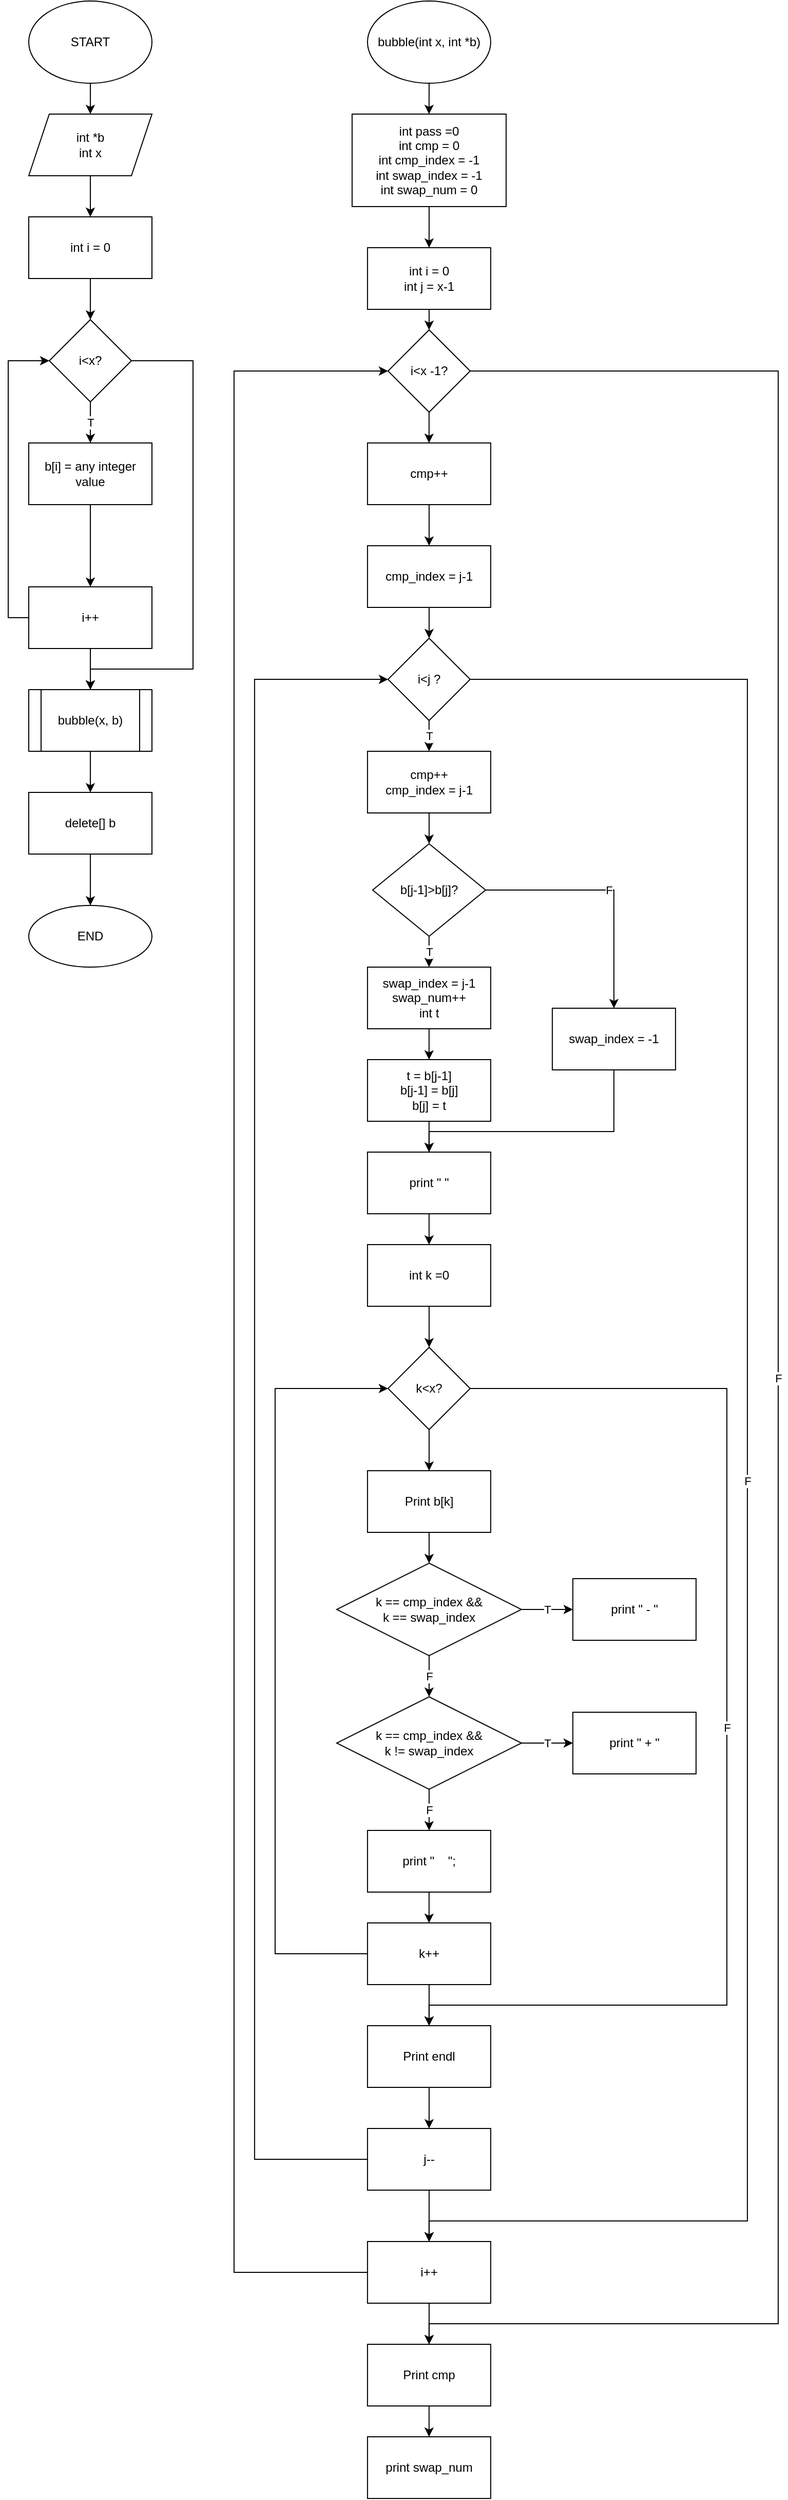 <mxfile version="20.0.1" type="github">
  <diagram id="C5RBs43oDa-KdzZeNtuy" name="Page-1">
    <mxGraphModel dx="1673" dy="1075" grid="1" gridSize="10" guides="1" tooltips="1" connect="1" arrows="1" fold="1" page="1" pageScale="1" pageWidth="827" pageHeight="1169" math="0" shadow="0">
      <root>
        <mxCell id="WIyWlLk6GJQsqaUBKTNV-0" />
        <mxCell id="WIyWlLk6GJQsqaUBKTNV-1" parent="WIyWlLk6GJQsqaUBKTNV-0" />
        <mxCell id="4x82MqHF7VBYx0RcAm6R-3" style="edgeStyle=orthogonalEdgeStyle;rounded=0;orthogonalLoop=1;jettySize=auto;html=1;exitX=0.5;exitY=1;exitDx=0;exitDy=0;entryX=0.5;entryY=0;entryDx=0;entryDy=0;" edge="1" parent="WIyWlLk6GJQsqaUBKTNV-1" source="4x82MqHF7VBYx0RcAm6R-0" target="4x82MqHF7VBYx0RcAm6R-2">
          <mxGeometry relative="1" as="geometry" />
        </mxCell>
        <mxCell id="4x82MqHF7VBYx0RcAm6R-0" value="START" style="ellipse;whiteSpace=wrap;html=1;" vertex="1" parent="WIyWlLk6GJQsqaUBKTNV-1">
          <mxGeometry x="80" y="40" width="120" height="80" as="geometry" />
        </mxCell>
        <mxCell id="4x82MqHF7VBYx0RcAm6R-5" value="" style="edgeStyle=orthogonalEdgeStyle;rounded=0;orthogonalLoop=1;jettySize=auto;html=1;" edge="1" parent="WIyWlLk6GJQsqaUBKTNV-1" source="4x82MqHF7VBYx0RcAm6R-2" target="4x82MqHF7VBYx0RcAm6R-4">
          <mxGeometry relative="1" as="geometry" />
        </mxCell>
        <mxCell id="4x82MqHF7VBYx0RcAm6R-2" value="int *b&lt;br&gt;int x" style="shape=parallelogram;perimeter=parallelogramPerimeter;whiteSpace=wrap;html=1;fixedSize=1;" vertex="1" parent="WIyWlLk6GJQsqaUBKTNV-1">
          <mxGeometry x="80" y="150" width="120" height="60" as="geometry" />
        </mxCell>
        <mxCell id="4x82MqHF7VBYx0RcAm6R-7" value="" style="edgeStyle=orthogonalEdgeStyle;rounded=0;orthogonalLoop=1;jettySize=auto;html=1;" edge="1" parent="WIyWlLk6GJQsqaUBKTNV-1" source="4x82MqHF7VBYx0RcAm6R-4" target="4x82MqHF7VBYx0RcAm6R-6">
          <mxGeometry relative="1" as="geometry" />
        </mxCell>
        <mxCell id="4x82MqHF7VBYx0RcAm6R-4" value="int i = 0" style="whiteSpace=wrap;html=1;" vertex="1" parent="WIyWlLk6GJQsqaUBKTNV-1">
          <mxGeometry x="80" y="250" width="120" height="60" as="geometry" />
        </mxCell>
        <mxCell id="4x82MqHF7VBYx0RcAm6R-10" value="T" style="edgeStyle=orthogonalEdgeStyle;rounded=0;orthogonalLoop=1;jettySize=auto;html=1;" edge="1" parent="WIyWlLk6GJQsqaUBKTNV-1" source="4x82MqHF7VBYx0RcAm6R-6" target="4x82MqHF7VBYx0RcAm6R-9">
          <mxGeometry relative="1" as="geometry" />
        </mxCell>
        <mxCell id="4x82MqHF7VBYx0RcAm6R-21" style="edgeStyle=orthogonalEdgeStyle;rounded=0;orthogonalLoop=1;jettySize=auto;html=1;exitX=1;exitY=0.5;exitDx=0;exitDy=0;entryX=0.5;entryY=0;entryDx=0;entryDy=0;" edge="1" parent="WIyWlLk6GJQsqaUBKTNV-1" source="4x82MqHF7VBYx0RcAm6R-6" target="4x82MqHF7VBYx0RcAm6R-11">
          <mxGeometry relative="1" as="geometry">
            <Array as="points">
              <mxPoint x="240" y="390" />
              <mxPoint x="240" y="690" />
              <mxPoint x="140" y="690" />
            </Array>
          </mxGeometry>
        </mxCell>
        <mxCell id="4x82MqHF7VBYx0RcAm6R-6" value="i&amp;lt;x?" style="rhombus;whiteSpace=wrap;html=1;" vertex="1" parent="WIyWlLk6GJQsqaUBKTNV-1">
          <mxGeometry x="100" y="350" width="80" height="80" as="geometry" />
        </mxCell>
        <mxCell id="4x82MqHF7VBYx0RcAm6R-18" value="" style="edgeStyle=orthogonalEdgeStyle;rounded=0;orthogonalLoop=1;jettySize=auto;html=1;" edge="1" parent="WIyWlLk6GJQsqaUBKTNV-1" source="4x82MqHF7VBYx0RcAm6R-9" target="4x82MqHF7VBYx0RcAm6R-17">
          <mxGeometry relative="1" as="geometry" />
        </mxCell>
        <mxCell id="4x82MqHF7VBYx0RcAm6R-9" value="b[i] = any integer value" style="whiteSpace=wrap;html=1;" vertex="1" parent="WIyWlLk6GJQsqaUBKTNV-1">
          <mxGeometry x="80" y="470" width="120" height="60" as="geometry" />
        </mxCell>
        <mxCell id="4x82MqHF7VBYx0RcAm6R-14" value="" style="edgeStyle=orthogonalEdgeStyle;rounded=0;orthogonalLoop=1;jettySize=auto;html=1;" edge="1" parent="WIyWlLk6GJQsqaUBKTNV-1" source="4x82MqHF7VBYx0RcAm6R-11" target="4x82MqHF7VBYx0RcAm6R-13">
          <mxGeometry relative="1" as="geometry" />
        </mxCell>
        <mxCell id="4x82MqHF7VBYx0RcAm6R-11" value="bubble(x, b)" style="shape=process;whiteSpace=wrap;html=1;backgroundOutline=1;" vertex="1" parent="WIyWlLk6GJQsqaUBKTNV-1">
          <mxGeometry x="80" y="710" width="120" height="60" as="geometry" />
        </mxCell>
        <mxCell id="4x82MqHF7VBYx0RcAm6R-16" value="" style="edgeStyle=orthogonalEdgeStyle;rounded=0;orthogonalLoop=1;jettySize=auto;html=1;" edge="1" parent="WIyWlLk6GJQsqaUBKTNV-1" source="4x82MqHF7VBYx0RcAm6R-13" target="4x82MqHF7VBYx0RcAm6R-15">
          <mxGeometry relative="1" as="geometry" />
        </mxCell>
        <mxCell id="4x82MqHF7VBYx0RcAm6R-13" value="delete[] b" style="whiteSpace=wrap;html=1;" vertex="1" parent="WIyWlLk6GJQsqaUBKTNV-1">
          <mxGeometry x="80" y="810" width="120" height="60" as="geometry" />
        </mxCell>
        <mxCell id="4x82MqHF7VBYx0RcAm6R-15" value="END" style="ellipse;whiteSpace=wrap;html=1;" vertex="1" parent="WIyWlLk6GJQsqaUBKTNV-1">
          <mxGeometry x="80" y="920" width="120" height="60" as="geometry" />
        </mxCell>
        <mxCell id="4x82MqHF7VBYx0RcAm6R-19" style="edgeStyle=orthogonalEdgeStyle;rounded=0;orthogonalLoop=1;jettySize=auto;html=1;exitX=0;exitY=0.5;exitDx=0;exitDy=0;entryX=0;entryY=0.5;entryDx=0;entryDy=0;" edge="1" parent="WIyWlLk6GJQsqaUBKTNV-1" source="4x82MqHF7VBYx0RcAm6R-17" target="4x82MqHF7VBYx0RcAm6R-6">
          <mxGeometry relative="1" as="geometry" />
        </mxCell>
        <mxCell id="4x82MqHF7VBYx0RcAm6R-20" style="edgeStyle=orthogonalEdgeStyle;rounded=0;orthogonalLoop=1;jettySize=auto;html=1;exitX=0.5;exitY=1;exitDx=0;exitDy=0;entryX=0.5;entryY=0;entryDx=0;entryDy=0;" edge="1" parent="WIyWlLk6GJQsqaUBKTNV-1" source="4x82MqHF7VBYx0RcAm6R-17" target="4x82MqHF7VBYx0RcAm6R-11">
          <mxGeometry relative="1" as="geometry" />
        </mxCell>
        <mxCell id="4x82MqHF7VBYx0RcAm6R-17" value="i++" style="whiteSpace=wrap;html=1;" vertex="1" parent="WIyWlLk6GJQsqaUBKTNV-1">
          <mxGeometry x="80" y="610" width="120" height="60" as="geometry" />
        </mxCell>
        <mxCell id="4x82MqHF7VBYx0RcAm6R-55" value="" style="edgeStyle=orthogonalEdgeStyle;rounded=0;orthogonalLoop=1;jettySize=auto;html=1;" edge="1" parent="WIyWlLk6GJQsqaUBKTNV-1" source="4x82MqHF7VBYx0RcAm6R-22" target="4x82MqHF7VBYx0RcAm6R-54">
          <mxGeometry relative="1" as="geometry" />
        </mxCell>
        <mxCell id="4x82MqHF7VBYx0RcAm6R-22" value="bubble(int x, int *b)" style="ellipse;whiteSpace=wrap;html=1;" vertex="1" parent="WIyWlLk6GJQsqaUBKTNV-1">
          <mxGeometry x="409.94" y="40" width="120" height="80" as="geometry" />
        </mxCell>
        <mxCell id="4x82MqHF7VBYx0RcAm6R-26" style="edgeStyle=orthogonalEdgeStyle;rounded=0;orthogonalLoop=1;jettySize=auto;html=1;exitX=0.5;exitY=1;exitDx=0;exitDy=0;entryX=0.5;entryY=0;entryDx=0;entryDy=0;" edge="1" parent="WIyWlLk6GJQsqaUBKTNV-1" source="4x82MqHF7VBYx0RcAm6R-23" target="4x82MqHF7VBYx0RcAm6R-25">
          <mxGeometry relative="1" as="geometry" />
        </mxCell>
        <mxCell id="4x82MqHF7VBYx0RcAm6R-23" value="int i = 0&lt;br&gt;int j = x-1" style="rounded=0;whiteSpace=wrap;html=1;" vertex="1" parent="WIyWlLk6GJQsqaUBKTNV-1">
          <mxGeometry x="409.94" y="280" width="120" height="60" as="geometry" />
        </mxCell>
        <mxCell id="4x82MqHF7VBYx0RcAm6R-101" value="F" style="edgeStyle=orthogonalEdgeStyle;rounded=0;orthogonalLoop=1;jettySize=auto;html=1;exitX=1;exitY=0.5;exitDx=0;exitDy=0;entryX=0.5;entryY=0;entryDx=0;entryDy=0;" edge="1" parent="WIyWlLk6GJQsqaUBKTNV-1" source="4x82MqHF7VBYx0RcAm6R-25" target="4x82MqHF7VBYx0RcAm6R-102">
          <mxGeometry relative="1" as="geometry">
            <mxPoint x="469.94" y="2310" as="targetPoint" />
            <Array as="points">
              <mxPoint x="809.94" y="400" />
              <mxPoint x="809.94" y="2300" />
              <mxPoint x="469.94" y="2300" />
            </Array>
          </mxGeometry>
        </mxCell>
        <mxCell id="4x82MqHF7VBYx0RcAm6R-107" value="" style="edgeStyle=orthogonalEdgeStyle;rounded=0;orthogonalLoop=1;jettySize=auto;html=1;" edge="1" parent="WIyWlLk6GJQsqaUBKTNV-1" source="4x82MqHF7VBYx0RcAm6R-25" target="4x82MqHF7VBYx0RcAm6R-106">
          <mxGeometry relative="1" as="geometry" />
        </mxCell>
        <mxCell id="4x82MqHF7VBYx0RcAm6R-25" value="i&amp;lt;x -1?" style="rhombus;whiteSpace=wrap;html=1;" vertex="1" parent="WIyWlLk6GJQsqaUBKTNV-1">
          <mxGeometry x="429.94" y="360" width="80" height="80" as="geometry" />
        </mxCell>
        <mxCell id="4x82MqHF7VBYx0RcAm6R-58" value="T" style="edgeStyle=orthogonalEdgeStyle;rounded=0;orthogonalLoop=1;jettySize=auto;html=1;" edge="1" parent="WIyWlLk6GJQsqaUBKTNV-1" source="4x82MqHF7VBYx0RcAm6R-27" target="4x82MqHF7VBYx0RcAm6R-57">
          <mxGeometry relative="1" as="geometry" />
        </mxCell>
        <mxCell id="4x82MqHF7VBYx0RcAm6R-99" value="F" style="edgeStyle=orthogonalEdgeStyle;rounded=0;orthogonalLoop=1;jettySize=auto;html=1;exitX=1;exitY=0.5;exitDx=0;exitDy=0;entryX=0.5;entryY=0;entryDx=0;entryDy=0;" edge="1" parent="WIyWlLk6GJQsqaUBKTNV-1" source="4x82MqHF7VBYx0RcAm6R-27" target="4x82MqHF7VBYx0RcAm6R-41">
          <mxGeometry relative="1" as="geometry">
            <Array as="points">
              <mxPoint x="779.94" y="700" />
              <mxPoint x="779.94" y="2200" />
              <mxPoint x="469.94" y="2200" />
            </Array>
          </mxGeometry>
        </mxCell>
        <mxCell id="4x82MqHF7VBYx0RcAm6R-27" value="i&amp;lt;j ?" style="rhombus;whiteSpace=wrap;html=1;" vertex="1" parent="WIyWlLk6GJQsqaUBKTNV-1">
          <mxGeometry x="429.94" y="660" width="80" height="80" as="geometry" />
        </mxCell>
        <mxCell id="4x82MqHF7VBYx0RcAm6R-34" value="T" style="edgeStyle=orthogonalEdgeStyle;rounded=0;orthogonalLoop=1;jettySize=auto;html=1;" edge="1" parent="WIyWlLk6GJQsqaUBKTNV-1" source="4x82MqHF7VBYx0RcAm6R-29" target="4x82MqHF7VBYx0RcAm6R-33">
          <mxGeometry relative="1" as="geometry" />
        </mxCell>
        <mxCell id="4x82MqHF7VBYx0RcAm6R-80" value="F" style="edgeStyle=orthogonalEdgeStyle;rounded=0;orthogonalLoop=1;jettySize=auto;html=1;exitX=1;exitY=0.5;exitDx=0;exitDy=0;entryX=0.5;entryY=0;entryDx=0;entryDy=0;" edge="1" parent="WIyWlLk6GJQsqaUBKTNV-1" source="4x82MqHF7VBYx0RcAm6R-29" target="4x82MqHF7VBYx0RcAm6R-81">
          <mxGeometry relative="1" as="geometry">
            <mxPoint x="649.94" y="1040" as="targetPoint" />
          </mxGeometry>
        </mxCell>
        <mxCell id="4x82MqHF7VBYx0RcAm6R-29" value="b[j-1]&amp;gt;b[j]?" style="rhombus;whiteSpace=wrap;html=1;" vertex="1" parent="WIyWlLk6GJQsqaUBKTNV-1">
          <mxGeometry x="414.94" y="860" width="110" height="90" as="geometry" />
        </mxCell>
        <mxCell id="4x82MqHF7VBYx0RcAm6R-36" value="" style="edgeStyle=orthogonalEdgeStyle;rounded=0;orthogonalLoop=1;jettySize=auto;html=1;" edge="1" parent="WIyWlLk6GJQsqaUBKTNV-1" source="4x82MqHF7VBYx0RcAm6R-33" target="4x82MqHF7VBYx0RcAm6R-35">
          <mxGeometry relative="1" as="geometry" />
        </mxCell>
        <mxCell id="4x82MqHF7VBYx0RcAm6R-33" value="swap_index = j-1&lt;br&gt;swap_num++&lt;br&gt;int t" style="whiteSpace=wrap;html=1;" vertex="1" parent="WIyWlLk6GJQsqaUBKTNV-1">
          <mxGeometry x="409.94" y="980" width="120" height="60" as="geometry" />
        </mxCell>
        <mxCell id="4x82MqHF7VBYx0RcAm6R-65" value="" style="edgeStyle=orthogonalEdgeStyle;rounded=0;orthogonalLoop=1;jettySize=auto;html=1;" edge="1" parent="WIyWlLk6GJQsqaUBKTNV-1" source="4x82MqHF7VBYx0RcAm6R-35" target="4x82MqHF7VBYx0RcAm6R-64">
          <mxGeometry relative="1" as="geometry" />
        </mxCell>
        <mxCell id="4x82MqHF7VBYx0RcAm6R-35" value="&lt;span style=&quot;&quot;&gt;t = b[j-1]&lt;/span&gt;&lt;br style=&quot;&quot;&gt;&lt;span style=&quot;&quot;&gt;b[j-1] = b[j]&lt;/span&gt;&lt;br style=&quot;&quot;&gt;&lt;span style=&quot;&quot;&gt;b[j] = t&lt;/span&gt;" style="whiteSpace=wrap;html=1;" vertex="1" parent="WIyWlLk6GJQsqaUBKTNV-1">
          <mxGeometry x="409.94" y="1070" width="120" height="60" as="geometry" />
        </mxCell>
        <mxCell id="4x82MqHF7VBYx0RcAm6R-42" value="" style="edgeStyle=orthogonalEdgeStyle;rounded=0;orthogonalLoop=1;jettySize=auto;html=1;" edge="1" parent="WIyWlLk6GJQsqaUBKTNV-1" source="4x82MqHF7VBYx0RcAm6R-38" target="4x82MqHF7VBYx0RcAm6R-41">
          <mxGeometry relative="1" as="geometry" />
        </mxCell>
        <mxCell id="4x82MqHF7VBYx0RcAm6R-98" style="edgeStyle=orthogonalEdgeStyle;rounded=0;orthogonalLoop=1;jettySize=auto;html=1;exitX=0;exitY=0.5;exitDx=0;exitDy=0;entryX=0;entryY=0.5;entryDx=0;entryDy=0;" edge="1" parent="WIyWlLk6GJQsqaUBKTNV-1" source="4x82MqHF7VBYx0RcAm6R-38" target="4x82MqHF7VBYx0RcAm6R-27">
          <mxGeometry relative="1" as="geometry">
            <Array as="points">
              <mxPoint x="299.94" y="2140" />
              <mxPoint x="299.94" y="700" />
            </Array>
          </mxGeometry>
        </mxCell>
        <mxCell id="4x82MqHF7VBYx0RcAm6R-38" value="j--" style="whiteSpace=wrap;html=1;" vertex="1" parent="WIyWlLk6GJQsqaUBKTNV-1">
          <mxGeometry x="409.94" y="2110" width="120" height="60" as="geometry" />
        </mxCell>
        <mxCell id="4x82MqHF7VBYx0RcAm6R-100" style="edgeStyle=orthogonalEdgeStyle;rounded=0;orthogonalLoop=1;jettySize=auto;html=1;exitX=0;exitY=0.5;exitDx=0;exitDy=0;entryX=0;entryY=0.5;entryDx=0;entryDy=0;" edge="1" parent="WIyWlLk6GJQsqaUBKTNV-1" source="4x82MqHF7VBYx0RcAm6R-41" target="4x82MqHF7VBYx0RcAm6R-25">
          <mxGeometry relative="1" as="geometry">
            <Array as="points">
              <mxPoint x="279.94" y="2250" />
              <mxPoint x="279.94" y="400" />
            </Array>
          </mxGeometry>
        </mxCell>
        <mxCell id="4x82MqHF7VBYx0RcAm6R-103" style="edgeStyle=orthogonalEdgeStyle;rounded=0;orthogonalLoop=1;jettySize=auto;html=1;exitX=0.5;exitY=1;exitDx=0;exitDy=0;entryX=0.5;entryY=0;entryDx=0;entryDy=0;" edge="1" parent="WIyWlLk6GJQsqaUBKTNV-1" source="4x82MqHF7VBYx0RcAm6R-41" target="4x82MqHF7VBYx0RcAm6R-102">
          <mxGeometry relative="1" as="geometry" />
        </mxCell>
        <mxCell id="4x82MqHF7VBYx0RcAm6R-41" value="i++" style="whiteSpace=wrap;html=1;" vertex="1" parent="WIyWlLk6GJQsqaUBKTNV-1">
          <mxGeometry x="409.94" y="2220" width="120" height="60" as="geometry" />
        </mxCell>
        <mxCell id="4x82MqHF7VBYx0RcAm6R-56" style="edgeStyle=orthogonalEdgeStyle;rounded=0;orthogonalLoop=1;jettySize=auto;html=1;exitX=0.5;exitY=1;exitDx=0;exitDy=0;entryX=0.5;entryY=0;entryDx=0;entryDy=0;" edge="1" parent="WIyWlLk6GJQsqaUBKTNV-1" source="4x82MqHF7VBYx0RcAm6R-54" target="4x82MqHF7VBYx0RcAm6R-23">
          <mxGeometry relative="1" as="geometry" />
        </mxCell>
        <mxCell id="4x82MqHF7VBYx0RcAm6R-54" value="int pass =0&lt;br&gt;int cmp = 0&lt;br&gt;int cmp_index = -1&lt;br&gt;int swap_index = -1&lt;br&gt;int swap_num = 0" style="whiteSpace=wrap;html=1;" vertex="1" parent="WIyWlLk6GJQsqaUBKTNV-1">
          <mxGeometry x="394.94" y="150" width="150" height="90" as="geometry" />
        </mxCell>
        <mxCell id="4x82MqHF7VBYx0RcAm6R-59" style="edgeStyle=orthogonalEdgeStyle;rounded=0;orthogonalLoop=1;jettySize=auto;html=1;exitX=0.5;exitY=1;exitDx=0;exitDy=0;entryX=0.5;entryY=0;entryDx=0;entryDy=0;" edge="1" parent="WIyWlLk6GJQsqaUBKTNV-1" source="4x82MqHF7VBYx0RcAm6R-57" target="4x82MqHF7VBYx0RcAm6R-29">
          <mxGeometry relative="1" as="geometry" />
        </mxCell>
        <mxCell id="4x82MqHF7VBYx0RcAm6R-57" value="cmp++&lt;br&gt;cmp_index = j-1" style="whiteSpace=wrap;html=1;" vertex="1" parent="WIyWlLk6GJQsqaUBKTNV-1">
          <mxGeometry x="409.94" y="770" width="120" height="60" as="geometry" />
        </mxCell>
        <mxCell id="4x82MqHF7VBYx0RcAm6R-67" value="" style="edgeStyle=orthogonalEdgeStyle;rounded=0;orthogonalLoop=1;jettySize=auto;html=1;" edge="1" parent="WIyWlLk6GJQsqaUBKTNV-1" source="4x82MqHF7VBYx0RcAm6R-64" target="4x82MqHF7VBYx0RcAm6R-66">
          <mxGeometry relative="1" as="geometry" />
        </mxCell>
        <mxCell id="4x82MqHF7VBYx0RcAm6R-64" value="print &quot; &quot;" style="whiteSpace=wrap;html=1;" vertex="1" parent="WIyWlLk6GJQsqaUBKTNV-1">
          <mxGeometry x="409.94" y="1160" width="120" height="60" as="geometry" />
        </mxCell>
        <mxCell id="4x82MqHF7VBYx0RcAm6R-69" style="edgeStyle=orthogonalEdgeStyle;rounded=0;orthogonalLoop=1;jettySize=auto;html=1;exitX=0.5;exitY=1;exitDx=0;exitDy=0;entryX=0.5;entryY=0;entryDx=0;entryDy=0;" edge="1" parent="WIyWlLk6GJQsqaUBKTNV-1" source="4x82MqHF7VBYx0RcAm6R-66" target="4x82MqHF7VBYx0RcAm6R-68">
          <mxGeometry relative="1" as="geometry" />
        </mxCell>
        <mxCell id="4x82MqHF7VBYx0RcAm6R-66" value="int k =0" style="whiteSpace=wrap;html=1;" vertex="1" parent="WIyWlLk6GJQsqaUBKTNV-1">
          <mxGeometry x="409.94" y="1250" width="120" height="60" as="geometry" />
        </mxCell>
        <mxCell id="4x82MqHF7VBYx0RcAm6R-72" value="" style="edgeStyle=orthogonalEdgeStyle;rounded=0;orthogonalLoop=1;jettySize=auto;html=1;" edge="1" parent="WIyWlLk6GJQsqaUBKTNV-1" source="4x82MqHF7VBYx0RcAm6R-68" target="4x82MqHF7VBYx0RcAm6R-71">
          <mxGeometry relative="1" as="geometry" />
        </mxCell>
        <mxCell id="4x82MqHF7VBYx0RcAm6R-97" value="F" style="edgeStyle=orthogonalEdgeStyle;rounded=0;orthogonalLoop=1;jettySize=auto;html=1;exitX=1;exitY=0.5;exitDx=0;exitDy=0;entryX=0.5;entryY=0;entryDx=0;entryDy=0;" edge="1" parent="WIyWlLk6GJQsqaUBKTNV-1" source="4x82MqHF7VBYx0RcAm6R-68" target="4x82MqHF7VBYx0RcAm6R-78">
          <mxGeometry relative="1" as="geometry">
            <Array as="points">
              <mxPoint x="759.94" y="1390" />
              <mxPoint x="759.94" y="1990" />
              <mxPoint x="469.94" y="1990" />
            </Array>
          </mxGeometry>
        </mxCell>
        <mxCell id="4x82MqHF7VBYx0RcAm6R-68" value="k&amp;lt;x?" style="rhombus;whiteSpace=wrap;html=1;" vertex="1" parent="WIyWlLk6GJQsqaUBKTNV-1">
          <mxGeometry x="429.94" y="1350" width="80" height="80" as="geometry" />
        </mxCell>
        <mxCell id="4x82MqHF7VBYx0RcAm6R-74" style="edgeStyle=orthogonalEdgeStyle;rounded=0;orthogonalLoop=1;jettySize=auto;html=1;exitX=0.5;exitY=1;exitDx=0;exitDy=0;entryX=0.5;entryY=0;entryDx=0;entryDy=0;" edge="1" parent="WIyWlLk6GJQsqaUBKTNV-1" source="4x82MqHF7VBYx0RcAm6R-71" target="4x82MqHF7VBYx0RcAm6R-73">
          <mxGeometry relative="1" as="geometry" />
        </mxCell>
        <mxCell id="4x82MqHF7VBYx0RcAm6R-71" value="Print b[k]" style="whiteSpace=wrap;html=1;" vertex="1" parent="WIyWlLk6GJQsqaUBKTNV-1">
          <mxGeometry x="409.94" y="1470" width="120" height="60" as="geometry" />
        </mxCell>
        <mxCell id="4x82MqHF7VBYx0RcAm6R-76" value="F" style="edgeStyle=orthogonalEdgeStyle;rounded=0;orthogonalLoop=1;jettySize=auto;html=1;" edge="1" parent="WIyWlLk6GJQsqaUBKTNV-1" source="4x82MqHF7VBYx0RcAm6R-73" target="4x82MqHF7VBYx0RcAm6R-75">
          <mxGeometry relative="1" as="geometry" />
        </mxCell>
        <mxCell id="4x82MqHF7VBYx0RcAm6R-90" value="T" style="edgeStyle=orthogonalEdgeStyle;rounded=0;orthogonalLoop=1;jettySize=auto;html=1;exitX=1;exitY=0.5;exitDx=0;exitDy=0;entryX=0;entryY=0.5;entryDx=0;entryDy=0;" edge="1" parent="WIyWlLk6GJQsqaUBKTNV-1" source="4x82MqHF7VBYx0RcAm6R-73" target="4x82MqHF7VBYx0RcAm6R-91">
          <mxGeometry relative="1" as="geometry">
            <mxPoint x="599.94" y="1604.824" as="targetPoint" />
          </mxGeometry>
        </mxCell>
        <mxCell id="4x82MqHF7VBYx0RcAm6R-73" value="k == cmp_index &amp;amp;&amp;amp; &lt;br&gt;k == swap_index" style="rhombus;whiteSpace=wrap;html=1;" vertex="1" parent="WIyWlLk6GJQsqaUBKTNV-1">
          <mxGeometry x="379.94" y="1560" width="180" height="90" as="geometry" />
        </mxCell>
        <mxCell id="4x82MqHF7VBYx0RcAm6R-85" value="F" style="edgeStyle=orthogonalEdgeStyle;rounded=0;orthogonalLoop=1;jettySize=auto;html=1;" edge="1" parent="WIyWlLk6GJQsqaUBKTNV-1" source="4x82MqHF7VBYx0RcAm6R-75" target="4x82MqHF7VBYx0RcAm6R-84">
          <mxGeometry relative="1" as="geometry" />
        </mxCell>
        <mxCell id="4x82MqHF7VBYx0RcAm6R-95" value="T" style="edgeStyle=orthogonalEdgeStyle;rounded=0;orthogonalLoop=1;jettySize=auto;html=1;" edge="1" parent="WIyWlLk6GJQsqaUBKTNV-1" source="4x82MqHF7VBYx0RcAm6R-75" target="4x82MqHF7VBYx0RcAm6R-94">
          <mxGeometry relative="1" as="geometry" />
        </mxCell>
        <mxCell id="4x82MqHF7VBYx0RcAm6R-75" value="k == cmp_index &amp;amp;&amp;amp; &lt;br&gt;k != swap_index" style="rhombus;whiteSpace=wrap;html=1;" vertex="1" parent="WIyWlLk6GJQsqaUBKTNV-1">
          <mxGeometry x="379.94" y="1690" width="180" height="90" as="geometry" />
        </mxCell>
        <mxCell id="4x82MqHF7VBYx0RcAm6R-79" style="edgeStyle=orthogonalEdgeStyle;rounded=0;orthogonalLoop=1;jettySize=auto;html=1;exitX=0.5;exitY=1;exitDx=0;exitDy=0;entryX=0.5;entryY=0;entryDx=0;entryDy=0;" edge="1" parent="WIyWlLk6GJQsqaUBKTNV-1" source="4x82MqHF7VBYx0RcAm6R-78" target="4x82MqHF7VBYx0RcAm6R-38">
          <mxGeometry relative="1" as="geometry" />
        </mxCell>
        <mxCell id="4x82MqHF7VBYx0RcAm6R-78" value="Print endl" style="rounded=0;whiteSpace=wrap;html=1;" vertex="1" parent="WIyWlLk6GJQsqaUBKTNV-1">
          <mxGeometry x="409.94" y="2010" width="120" height="60" as="geometry" />
        </mxCell>
        <mxCell id="4x82MqHF7VBYx0RcAm6R-82" style="edgeStyle=orthogonalEdgeStyle;rounded=0;orthogonalLoop=1;jettySize=auto;html=1;exitX=0.5;exitY=1;exitDx=0;exitDy=0;entryX=0.5;entryY=0;entryDx=0;entryDy=0;" edge="1" parent="WIyWlLk6GJQsqaUBKTNV-1" source="4x82MqHF7VBYx0RcAm6R-81" target="4x82MqHF7VBYx0RcAm6R-64">
          <mxGeometry relative="1" as="geometry">
            <Array as="points">
              <mxPoint x="649.94" y="1140" />
              <mxPoint x="469.94" y="1140" />
            </Array>
          </mxGeometry>
        </mxCell>
        <mxCell id="4x82MqHF7VBYx0RcAm6R-81" value="swap_index = -1" style="rounded=0;whiteSpace=wrap;html=1;" vertex="1" parent="WIyWlLk6GJQsqaUBKTNV-1">
          <mxGeometry x="589.94" y="1020" width="120" height="60" as="geometry" />
        </mxCell>
        <mxCell id="4x82MqHF7VBYx0RcAm6R-88" value="" style="edgeStyle=orthogonalEdgeStyle;rounded=0;orthogonalLoop=1;jettySize=auto;html=1;" edge="1" parent="WIyWlLk6GJQsqaUBKTNV-1" source="4x82MqHF7VBYx0RcAm6R-84" target="4x82MqHF7VBYx0RcAm6R-87">
          <mxGeometry relative="1" as="geometry" />
        </mxCell>
        <mxCell id="4x82MqHF7VBYx0RcAm6R-84" value="print &quot;&amp;nbsp; &amp;nbsp; &quot;;" style="whiteSpace=wrap;html=1;" vertex="1" parent="WIyWlLk6GJQsqaUBKTNV-1">
          <mxGeometry x="409.94" y="1820" width="120" height="60" as="geometry" />
        </mxCell>
        <mxCell id="4x82MqHF7VBYx0RcAm6R-89" style="edgeStyle=orthogonalEdgeStyle;rounded=0;orthogonalLoop=1;jettySize=auto;html=1;exitX=0.5;exitY=1;exitDx=0;exitDy=0;entryX=0.5;entryY=0;entryDx=0;entryDy=0;" edge="1" parent="WIyWlLk6GJQsqaUBKTNV-1" source="4x82MqHF7VBYx0RcAm6R-87" target="4x82MqHF7VBYx0RcAm6R-78">
          <mxGeometry relative="1" as="geometry" />
        </mxCell>
        <mxCell id="4x82MqHF7VBYx0RcAm6R-96" style="edgeStyle=orthogonalEdgeStyle;rounded=0;orthogonalLoop=1;jettySize=auto;html=1;exitX=0;exitY=0.5;exitDx=0;exitDy=0;entryX=0;entryY=0.5;entryDx=0;entryDy=0;" edge="1" parent="WIyWlLk6GJQsqaUBKTNV-1" source="4x82MqHF7VBYx0RcAm6R-87" target="4x82MqHF7VBYx0RcAm6R-68">
          <mxGeometry relative="1" as="geometry">
            <Array as="points">
              <mxPoint x="319.94" y="1940" />
              <mxPoint x="319.94" y="1390" />
            </Array>
          </mxGeometry>
        </mxCell>
        <mxCell id="4x82MqHF7VBYx0RcAm6R-87" value="k++" style="whiteSpace=wrap;html=1;" vertex="1" parent="WIyWlLk6GJQsqaUBKTNV-1">
          <mxGeometry x="409.94" y="1910" width="120" height="60" as="geometry" />
        </mxCell>
        <mxCell id="4x82MqHF7VBYx0RcAm6R-91" value="print &quot; - &quot;" style="rounded=0;whiteSpace=wrap;html=1;" vertex="1" parent="WIyWlLk6GJQsqaUBKTNV-1">
          <mxGeometry x="609.94" y="1575" width="120" height="60" as="geometry" />
        </mxCell>
        <mxCell id="4x82MqHF7VBYx0RcAm6R-94" value="print &quot; + &quot;" style="whiteSpace=wrap;html=1;" vertex="1" parent="WIyWlLk6GJQsqaUBKTNV-1">
          <mxGeometry x="609.94" y="1705" width="120" height="60" as="geometry" />
        </mxCell>
        <mxCell id="4x82MqHF7VBYx0RcAm6R-105" value="" style="edgeStyle=orthogonalEdgeStyle;rounded=0;orthogonalLoop=1;jettySize=auto;html=1;" edge="1" parent="WIyWlLk6GJQsqaUBKTNV-1" source="4x82MqHF7VBYx0RcAm6R-102" target="4x82MqHF7VBYx0RcAm6R-104">
          <mxGeometry relative="1" as="geometry" />
        </mxCell>
        <mxCell id="4x82MqHF7VBYx0RcAm6R-102" value="Print cmp" style="rounded=0;whiteSpace=wrap;html=1;" vertex="1" parent="WIyWlLk6GJQsqaUBKTNV-1">
          <mxGeometry x="409.94" y="2320" width="120" height="60" as="geometry" />
        </mxCell>
        <mxCell id="4x82MqHF7VBYx0RcAm6R-104" value="print swap_num" style="whiteSpace=wrap;html=1;rounded=0;" vertex="1" parent="WIyWlLk6GJQsqaUBKTNV-1">
          <mxGeometry x="409.94" y="2410" width="120" height="60" as="geometry" />
        </mxCell>
        <mxCell id="4x82MqHF7VBYx0RcAm6R-115" style="edgeStyle=orthogonalEdgeStyle;rounded=0;orthogonalLoop=1;jettySize=auto;html=1;exitX=0.5;exitY=1;exitDx=0;exitDy=0;entryX=0.5;entryY=0;entryDx=0;entryDy=0;" edge="1" parent="WIyWlLk6GJQsqaUBKTNV-1" source="4x82MqHF7VBYx0RcAm6R-106" target="4x82MqHF7VBYx0RcAm6R-114">
          <mxGeometry relative="1" as="geometry" />
        </mxCell>
        <mxCell id="4x82MqHF7VBYx0RcAm6R-106" value="cmp++" style="whiteSpace=wrap;html=1;" vertex="1" parent="WIyWlLk6GJQsqaUBKTNV-1">
          <mxGeometry x="409.94" y="470" width="120" height="60" as="geometry" />
        </mxCell>
        <mxCell id="4x82MqHF7VBYx0RcAm6R-116" style="edgeStyle=orthogonalEdgeStyle;rounded=0;orthogonalLoop=1;jettySize=auto;html=1;exitX=0.5;exitY=1;exitDx=0;exitDy=0;entryX=0.5;entryY=0;entryDx=0;entryDy=0;" edge="1" parent="WIyWlLk6GJQsqaUBKTNV-1" source="4x82MqHF7VBYx0RcAm6R-114" target="4x82MqHF7VBYx0RcAm6R-27">
          <mxGeometry relative="1" as="geometry" />
        </mxCell>
        <mxCell id="4x82MqHF7VBYx0RcAm6R-114" value="cmp_index = j-1" style="rounded=0;whiteSpace=wrap;html=1;" vertex="1" parent="WIyWlLk6GJQsqaUBKTNV-1">
          <mxGeometry x="409.94" y="570" width="120" height="60" as="geometry" />
        </mxCell>
      </root>
    </mxGraphModel>
  </diagram>
</mxfile>
